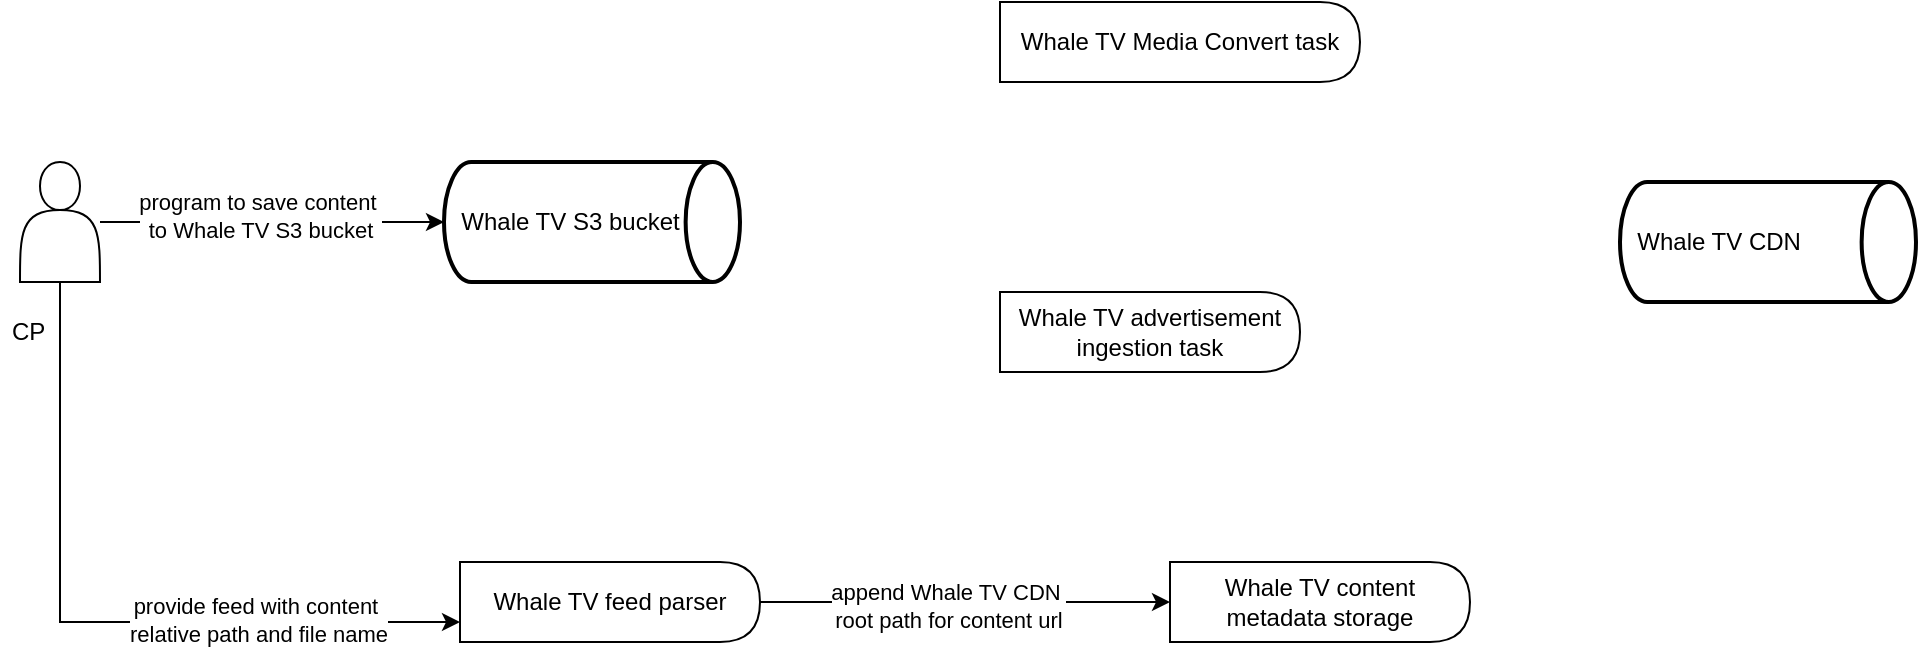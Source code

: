 <mxfile version="28.0.3">
  <diagram name="第 1 页" id="SC4Ad5JtYd1S4jJcS6Bw">
    <mxGraphModel dx="1378" dy="764" grid="1" gridSize="10" guides="1" tooltips="1" connect="1" arrows="1" fold="1" page="1" pageScale="1" pageWidth="827" pageHeight="1169" math="0" shadow="0">
      <root>
        <mxCell id="0" />
        <mxCell id="1" parent="0" />
        <mxCell id="1iVRihWYdXtMzknbXpwd-4" style="edgeStyle=orthogonalEdgeStyle;rounded=0;orthogonalLoop=1;jettySize=auto;html=1;" edge="1" parent="1" source="1iVRihWYdXtMzknbXpwd-2" target="1iVRihWYdXtMzknbXpwd-3">
          <mxGeometry relative="1" as="geometry" />
        </mxCell>
        <mxCell id="1iVRihWYdXtMzknbXpwd-6" value="program to save content&amp;nbsp;&lt;div&gt;to Whale TV S3 bucket&lt;/div&gt;" style="edgeLabel;html=1;align=center;verticalAlign=middle;resizable=0;points=[];" vertex="1" connectable="0" parent="1iVRihWYdXtMzknbXpwd-4">
          <mxGeometry x="-0.07" relative="1" as="geometry">
            <mxPoint y="-3" as="offset" />
          </mxGeometry>
        </mxCell>
        <mxCell id="1iVRihWYdXtMzknbXpwd-8" style="edgeStyle=orthogonalEdgeStyle;rounded=0;orthogonalLoop=1;jettySize=auto;html=1;entryX=0;entryY=0.75;entryDx=0;entryDy=0;" edge="1" parent="1" source="1iVRihWYdXtMzknbXpwd-2" target="1iVRihWYdXtMzknbXpwd-7">
          <mxGeometry relative="1" as="geometry">
            <Array as="points">
              <mxPoint x="100" y="340" />
            </Array>
          </mxGeometry>
        </mxCell>
        <mxCell id="1iVRihWYdXtMzknbXpwd-9" value="provide feed with&amp;nbsp;&lt;span style=&quot;background-color: light-dark(#ffffff, var(--ge-dark-color, #121212)); color: light-dark(rgb(0, 0, 0), rgb(255, 255, 255));&quot;&gt;content&amp;nbsp;&lt;/span&gt;&lt;div&gt;&lt;span style=&quot;background-color: light-dark(#ffffff, var(--ge-dark-color, #121212)); color: light-dark(rgb(0, 0, 0), rgb(255, 255, 255));&quot;&gt;relative path and file name&lt;/span&gt;&lt;/div&gt;" style="edgeLabel;html=1;align=center;verticalAlign=middle;resizable=0;points=[];" vertex="1" connectable="0" parent="1iVRihWYdXtMzknbXpwd-8">
          <mxGeometry x="0.454" y="1" relative="1" as="geometry">
            <mxPoint as="offset" />
          </mxGeometry>
        </mxCell>
        <mxCell id="1iVRihWYdXtMzknbXpwd-2" value="" style="shape=actor;whiteSpace=wrap;html=1;" vertex="1" parent="1">
          <mxGeometry x="80" y="110" width="40" height="60" as="geometry" />
        </mxCell>
        <mxCell id="1iVRihWYdXtMzknbXpwd-3" value="&amp;nbsp; Whale TV S3 bucket" style="strokeWidth=2;html=1;shape=mxgraph.flowchart.direct_data;whiteSpace=wrap;align=left;" vertex="1" parent="1">
          <mxGeometry x="292" y="110" width="148" height="60" as="geometry" />
        </mxCell>
        <mxCell id="1iVRihWYdXtMzknbXpwd-16" style="edgeStyle=orthogonalEdgeStyle;rounded=0;orthogonalLoop=1;jettySize=auto;html=1;entryX=0;entryY=0.5;entryDx=0;entryDy=0;" edge="1" parent="1" source="1iVRihWYdXtMzknbXpwd-7" target="1iVRihWYdXtMzknbXpwd-13">
          <mxGeometry relative="1" as="geometry" />
        </mxCell>
        <mxCell id="1iVRihWYdXtMzknbXpwd-17" value="Text" style="edgeLabel;html=1;align=center;verticalAlign=middle;resizable=0;points=[];" vertex="1" connectable="0" parent="1iVRihWYdXtMzknbXpwd-16">
          <mxGeometry x="-0.061" y="-1" relative="1" as="geometry">
            <mxPoint as="offset" />
          </mxGeometry>
        </mxCell>
        <mxCell id="1iVRihWYdXtMzknbXpwd-18" value="append Whale TV CDN&amp;nbsp;&lt;div&gt;root path for content url&lt;/div&gt;" style="edgeLabel;html=1;align=center;verticalAlign=middle;resizable=0;points=[];" vertex="1" connectable="0" parent="1iVRihWYdXtMzknbXpwd-16">
          <mxGeometry x="-0.083" y="-2" relative="1" as="geometry">
            <mxPoint as="offset" />
          </mxGeometry>
        </mxCell>
        <mxCell id="1iVRihWYdXtMzknbXpwd-7" value="Whale TV feed parser" style="shape=delay;whiteSpace=wrap;html=1;" vertex="1" parent="1">
          <mxGeometry x="300" y="310" width="150" height="40" as="geometry" />
        </mxCell>
        <mxCell id="1iVRihWYdXtMzknbXpwd-10" value="CP" style="text;strokeColor=none;fillColor=none;align=left;verticalAlign=middle;spacingLeft=4;spacingRight=4;overflow=hidden;points=[[0,0.5],[1,0.5]];portConstraint=eastwest;rotatable=0;whiteSpace=wrap;html=1;" vertex="1" parent="1">
          <mxGeometry x="70" y="180" width="80" height="30" as="geometry" />
        </mxCell>
        <mxCell id="1iVRihWYdXtMzknbXpwd-11" value="Whale TV Media Convert task" style="shape=delay;whiteSpace=wrap;html=1;" vertex="1" parent="1">
          <mxGeometry x="570" y="30" width="180" height="40" as="geometry" />
        </mxCell>
        <mxCell id="1iVRihWYdXtMzknbXpwd-12" value="Whale TV advertisement ingestion task" style="shape=delay;whiteSpace=wrap;html=1;" vertex="1" parent="1">
          <mxGeometry x="570" y="175" width="150" height="40" as="geometry" />
        </mxCell>
        <mxCell id="1iVRihWYdXtMzknbXpwd-13" value="Whale TV content metadata storage" style="shape=delay;whiteSpace=wrap;html=1;" vertex="1" parent="1">
          <mxGeometry x="655" y="310" width="150" height="40" as="geometry" />
        </mxCell>
        <mxCell id="1iVRihWYdXtMzknbXpwd-14" value="&amp;nbsp; Whale TV CDN" style="strokeWidth=2;html=1;shape=mxgraph.flowchart.direct_data;whiteSpace=wrap;align=left;" vertex="1" parent="1">
          <mxGeometry x="880" y="120" width="148" height="60" as="geometry" />
        </mxCell>
      </root>
    </mxGraphModel>
  </diagram>
</mxfile>
